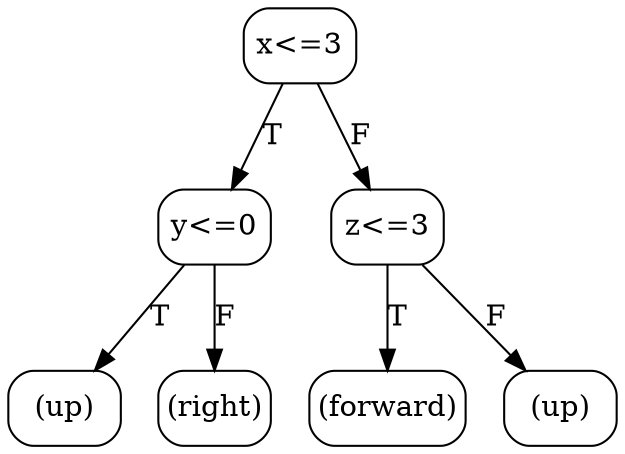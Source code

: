 // decision tree
digraph {
	2 [label="(up)" margin="0.05,0.05" shape=box style=rounded]
	3 [label="(right)" margin="0.05,0.05" shape=box style=rounded]
	1 [label="y<=0" margin="0.05,0.05" shape=box style=rounded]
	1 -> 2 [label=T]
	1 -> 3 [label=F]
	5 [label="(forward)" margin="0.05,0.05" shape=box style=rounded]
	6 [label="(up)" margin="0.05,0.05" shape=box style=rounded]
	4 [label="z<=3" margin="0.05,0.05" shape=box style=rounded]
	4 -> 5 [label=T]
	4 -> 6 [label=F]
	0 [label="x<=3" margin="0.05,0.05" shape=box style=rounded]
	0 -> 1 [label=T]
	0 -> 4 [label=F]
}
